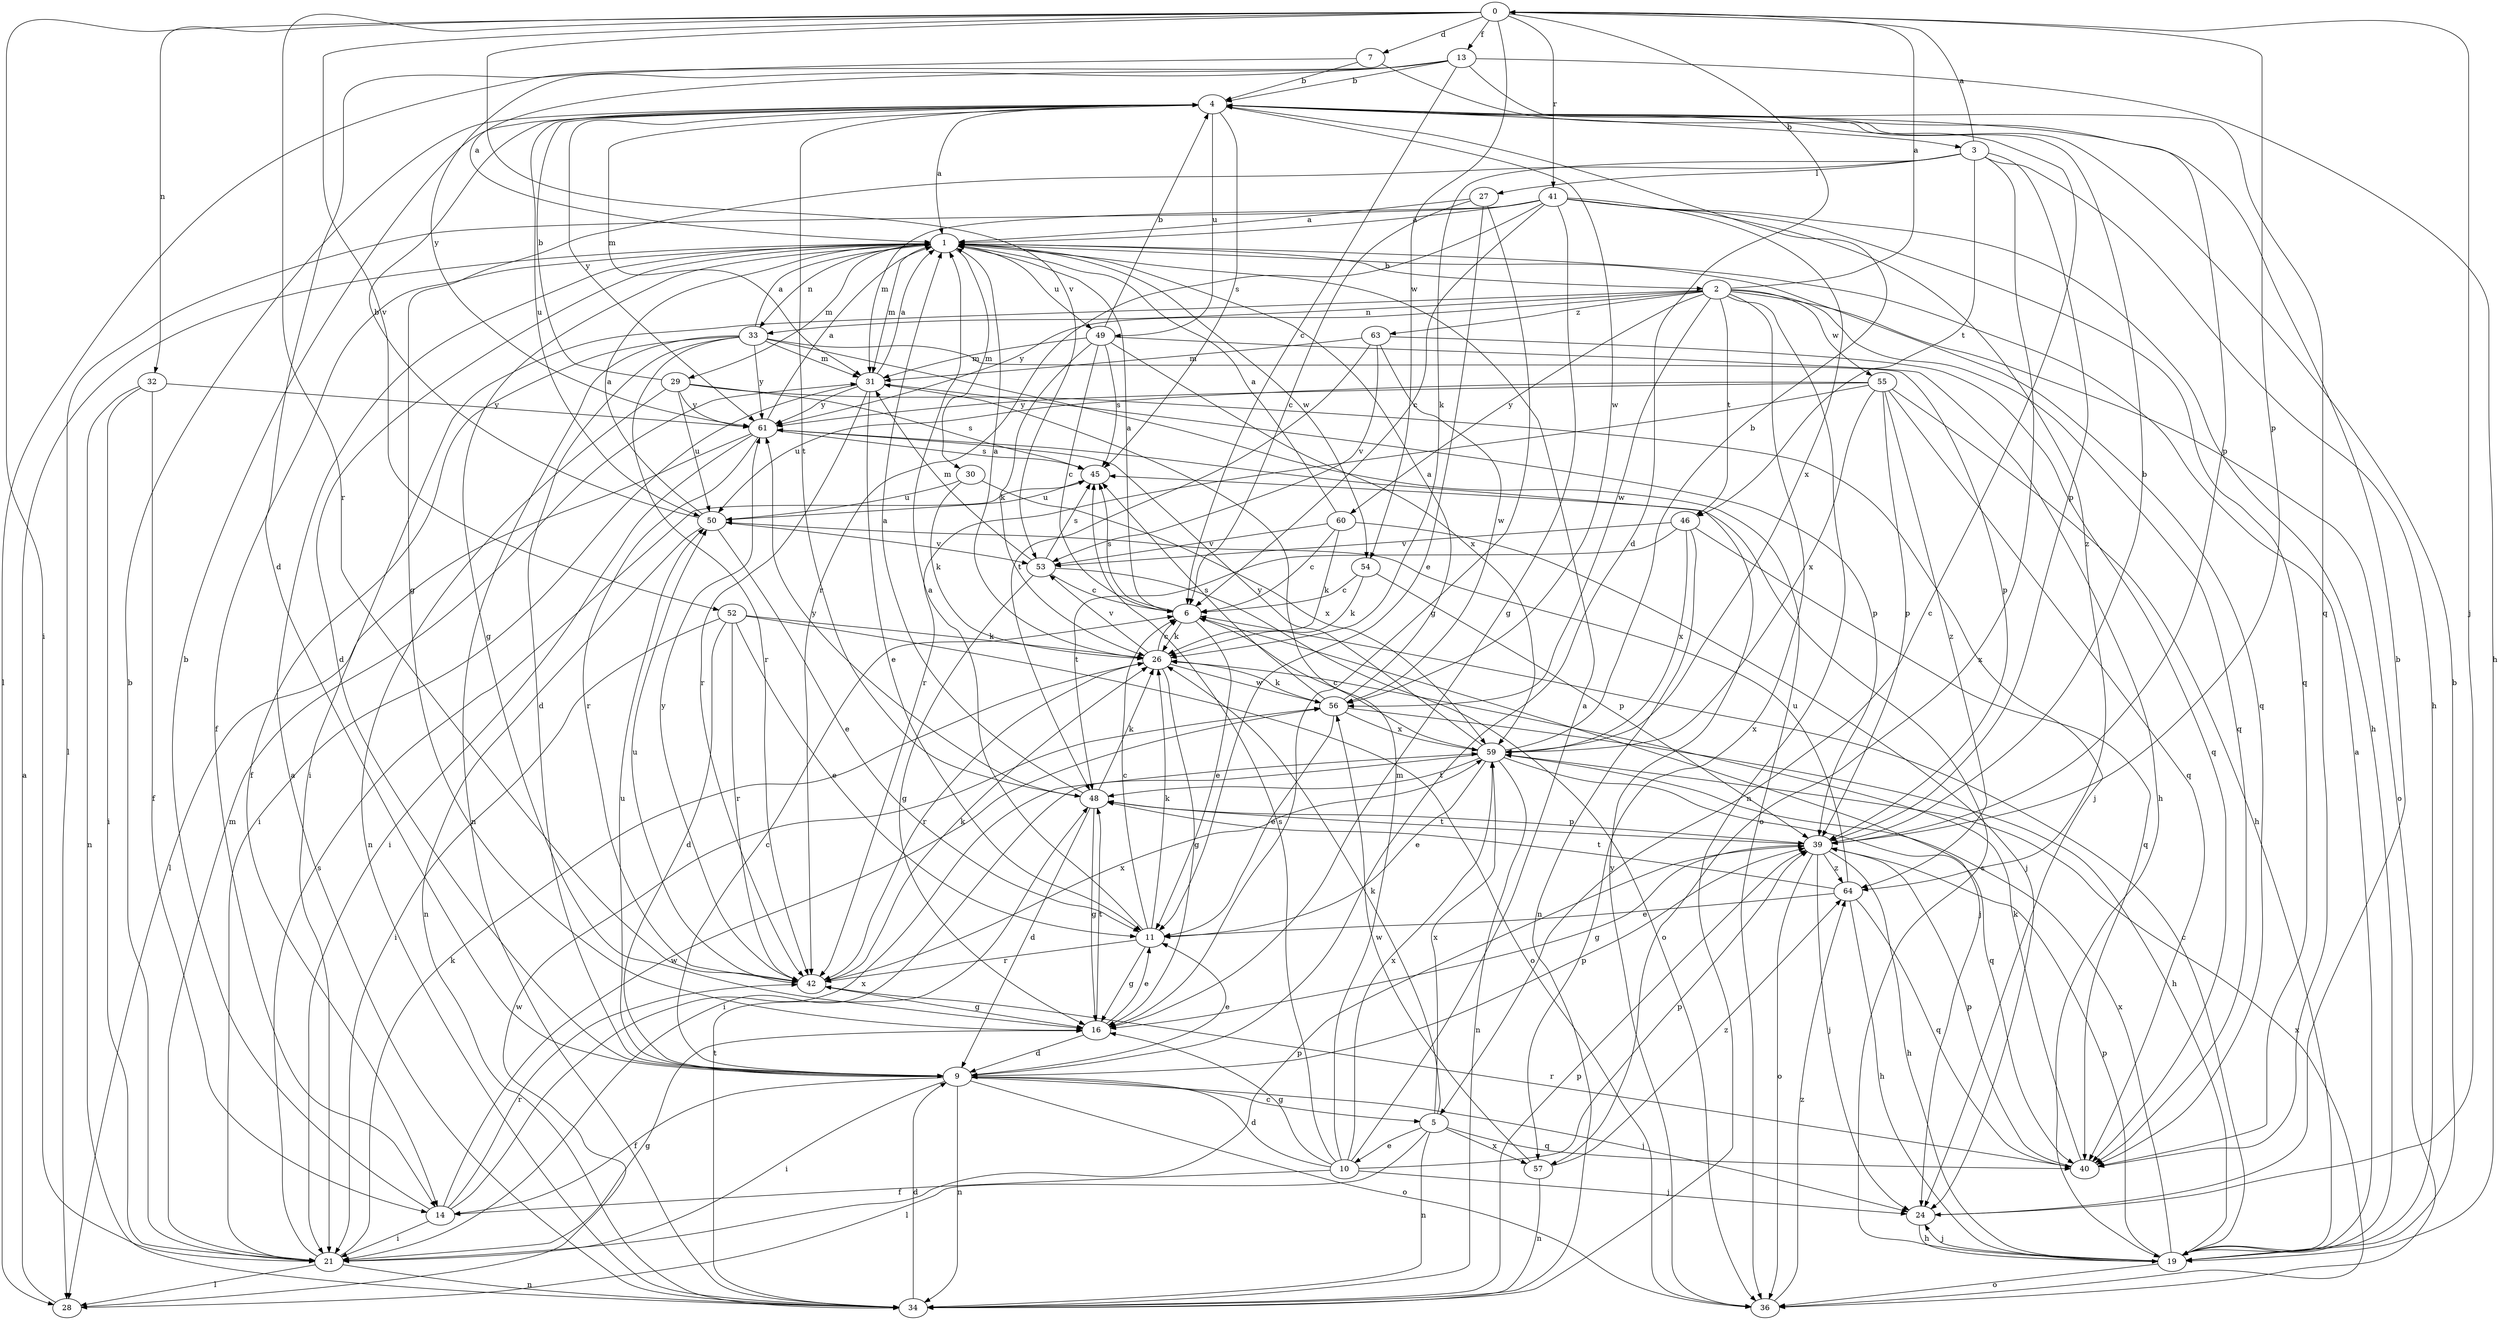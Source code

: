 strict digraph  {
0;
1;
2;
3;
4;
5;
6;
7;
9;
10;
11;
13;
14;
16;
19;
21;
24;
26;
27;
28;
29;
30;
31;
32;
33;
34;
36;
39;
40;
41;
42;
45;
46;
48;
49;
50;
52;
53;
54;
55;
56;
57;
59;
60;
61;
63;
64;
0 -> 7  [label=d];
0 -> 9  [label=d];
0 -> 13  [label=f];
0 -> 21  [label=i];
0 -> 24  [label=j];
0 -> 32  [label=n];
0 -> 39  [label=p];
0 -> 41  [label=r];
0 -> 42  [label=r];
0 -> 52  [label=v];
0 -> 53  [label=v];
0 -> 54  [label=w];
1 -> 2  [label=b];
1 -> 9  [label=d];
1 -> 14  [label=f];
1 -> 16  [label=g];
1 -> 29  [label=m];
1 -> 30  [label=m];
1 -> 31  [label=m];
1 -> 33  [label=n];
1 -> 40  [label=q];
1 -> 49  [label=u];
1 -> 54  [label=w];
2 -> 0  [label=a];
2 -> 21  [label=i];
2 -> 33  [label=n];
2 -> 34  [label=n];
2 -> 36  [label=o];
2 -> 40  [label=q];
2 -> 46  [label=t];
2 -> 55  [label=w];
2 -> 56  [label=w];
2 -> 57  [label=x];
2 -> 60  [label=y];
2 -> 61  [label=y];
2 -> 63  [label=z];
3 -> 0  [label=a];
3 -> 16  [label=g];
3 -> 19  [label=h];
3 -> 26  [label=k];
3 -> 27  [label=l];
3 -> 39  [label=p];
3 -> 46  [label=t];
3 -> 57  [label=x];
4 -> 1  [label=a];
4 -> 3  [label=b];
4 -> 5  [label=c];
4 -> 31  [label=m];
4 -> 45  [label=s];
4 -> 48  [label=t];
4 -> 49  [label=u];
4 -> 50  [label=u];
4 -> 56  [label=w];
4 -> 61  [label=y];
5 -> 10  [label=e];
5 -> 26  [label=k];
5 -> 28  [label=l];
5 -> 34  [label=n];
5 -> 40  [label=q];
5 -> 57  [label=x];
5 -> 59  [label=x];
6 -> 1  [label=a];
6 -> 11  [label=e];
6 -> 24  [label=j];
6 -> 26  [label=k];
6 -> 45  [label=s];
7 -> 4  [label=b];
7 -> 9  [label=d];
7 -> 39  [label=p];
9 -> 5  [label=c];
9 -> 6  [label=c];
9 -> 11  [label=e];
9 -> 14  [label=f];
9 -> 21  [label=i];
9 -> 24  [label=j];
9 -> 34  [label=n];
9 -> 36  [label=o];
9 -> 39  [label=p];
9 -> 50  [label=u];
10 -> 1  [label=a];
10 -> 9  [label=d];
10 -> 14  [label=f];
10 -> 16  [label=g];
10 -> 24  [label=j];
10 -> 31  [label=m];
10 -> 39  [label=p];
10 -> 45  [label=s];
10 -> 59  [label=x];
11 -> 1  [label=a];
11 -> 6  [label=c];
11 -> 16  [label=g];
11 -> 26  [label=k];
11 -> 42  [label=r];
13 -> 1  [label=a];
13 -> 4  [label=b];
13 -> 6  [label=c];
13 -> 19  [label=h];
13 -> 28  [label=l];
13 -> 40  [label=q];
13 -> 61  [label=y];
14 -> 4  [label=b];
14 -> 21  [label=i];
14 -> 42  [label=r];
14 -> 56  [label=w];
14 -> 59  [label=x];
16 -> 9  [label=d];
16 -> 11  [label=e];
16 -> 48  [label=t];
19 -> 1  [label=a];
19 -> 4  [label=b];
19 -> 6  [label=c];
19 -> 24  [label=j];
19 -> 36  [label=o];
19 -> 39  [label=p];
19 -> 45  [label=s];
19 -> 59  [label=x];
21 -> 4  [label=b];
21 -> 16  [label=g];
21 -> 26  [label=k];
21 -> 28  [label=l];
21 -> 31  [label=m];
21 -> 34  [label=n];
21 -> 39  [label=p];
21 -> 45  [label=s];
24 -> 4  [label=b];
24 -> 19  [label=h];
26 -> 1  [label=a];
26 -> 6  [label=c];
26 -> 16  [label=g];
26 -> 42  [label=r];
26 -> 53  [label=v];
26 -> 56  [label=w];
27 -> 1  [label=a];
27 -> 6  [label=c];
27 -> 11  [label=e];
27 -> 16  [label=g];
28 -> 1  [label=a];
28 -> 56  [label=w];
29 -> 4  [label=b];
29 -> 24  [label=j];
29 -> 34  [label=n];
29 -> 45  [label=s];
29 -> 50  [label=u];
29 -> 61  [label=y];
30 -> 26  [label=k];
30 -> 50  [label=u];
30 -> 59  [label=x];
31 -> 1  [label=a];
31 -> 11  [label=e];
31 -> 21  [label=i];
31 -> 39  [label=p];
31 -> 42  [label=r];
31 -> 61  [label=y];
32 -> 14  [label=f];
32 -> 21  [label=i];
32 -> 34  [label=n];
32 -> 61  [label=y];
33 -> 1  [label=a];
33 -> 9  [label=d];
33 -> 14  [label=f];
33 -> 31  [label=m];
33 -> 34  [label=n];
33 -> 36  [label=o];
33 -> 39  [label=p];
33 -> 42  [label=r];
33 -> 61  [label=y];
34 -> 1  [label=a];
34 -> 9  [label=d];
34 -> 39  [label=p];
34 -> 48  [label=t];
36 -> 59  [label=x];
36 -> 61  [label=y];
36 -> 64  [label=z];
39 -> 4  [label=b];
39 -> 16  [label=g];
39 -> 19  [label=h];
39 -> 24  [label=j];
39 -> 36  [label=o];
39 -> 48  [label=t];
39 -> 64  [label=z];
40 -> 26  [label=k];
40 -> 39  [label=p];
40 -> 42  [label=r];
41 -> 1  [label=a];
41 -> 6  [label=c];
41 -> 16  [label=g];
41 -> 19  [label=h];
41 -> 28  [label=l];
41 -> 31  [label=m];
41 -> 40  [label=q];
41 -> 42  [label=r];
41 -> 59  [label=x];
41 -> 64  [label=z];
42 -> 16  [label=g];
42 -> 26  [label=k];
42 -> 50  [label=u];
42 -> 59  [label=x];
42 -> 61  [label=y];
45 -> 50  [label=u];
46 -> 34  [label=n];
46 -> 40  [label=q];
46 -> 48  [label=t];
46 -> 53  [label=v];
46 -> 59  [label=x];
48 -> 1  [label=a];
48 -> 9  [label=d];
48 -> 16  [label=g];
48 -> 26  [label=k];
48 -> 39  [label=p];
48 -> 61  [label=y];
49 -> 4  [label=b];
49 -> 6  [label=c];
49 -> 19  [label=h];
49 -> 26  [label=k];
49 -> 31  [label=m];
49 -> 45  [label=s];
49 -> 59  [label=x];
50 -> 1  [label=a];
50 -> 4  [label=b];
50 -> 11  [label=e];
50 -> 34  [label=n];
50 -> 53  [label=v];
52 -> 9  [label=d];
52 -> 11  [label=e];
52 -> 21  [label=i];
52 -> 26  [label=k];
52 -> 36  [label=o];
52 -> 42  [label=r];
53 -> 6  [label=c];
53 -> 16  [label=g];
53 -> 31  [label=m];
53 -> 36  [label=o];
53 -> 45  [label=s];
54 -> 6  [label=c];
54 -> 26  [label=k];
54 -> 39  [label=p];
55 -> 19  [label=h];
55 -> 39  [label=p];
55 -> 40  [label=q];
55 -> 42  [label=r];
55 -> 50  [label=u];
55 -> 59  [label=x];
55 -> 61  [label=y];
55 -> 64  [label=z];
56 -> 1  [label=a];
56 -> 11  [label=e];
56 -> 19  [label=h];
56 -> 26  [label=k];
56 -> 45  [label=s];
56 -> 59  [label=x];
57 -> 34  [label=n];
57 -> 56  [label=w];
57 -> 64  [label=z];
59 -> 4  [label=b];
59 -> 6  [label=c];
59 -> 11  [label=e];
59 -> 21  [label=i];
59 -> 34  [label=n];
59 -> 40  [label=q];
59 -> 48  [label=t];
59 -> 61  [label=y];
60 -> 1  [label=a];
60 -> 6  [label=c];
60 -> 24  [label=j];
60 -> 26  [label=k];
60 -> 53  [label=v];
61 -> 1  [label=a];
61 -> 21  [label=i];
61 -> 28  [label=l];
61 -> 42  [label=r];
61 -> 45  [label=s];
63 -> 31  [label=m];
63 -> 40  [label=q];
63 -> 48  [label=t];
63 -> 53  [label=v];
63 -> 56  [label=w];
64 -> 11  [label=e];
64 -> 19  [label=h];
64 -> 40  [label=q];
64 -> 48  [label=t];
64 -> 50  [label=u];
}
